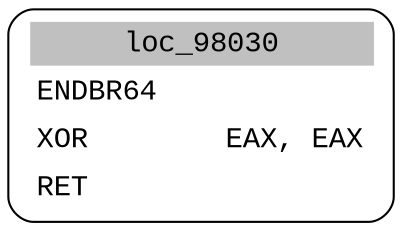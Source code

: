 digraph asm_graph {
1941 [
shape="Mrecord" fontname="Courier New"label =<<table border="0" cellborder="0" cellpadding="3"><tr><td align="center" colspan="2" bgcolor="grey">loc_98030</td></tr><tr><td align="left">ENDBR64    </td></tr><tr><td align="left">XOR        EAX, EAX</td></tr><tr><td align="left">RET        </td></tr></table>> ];
}
